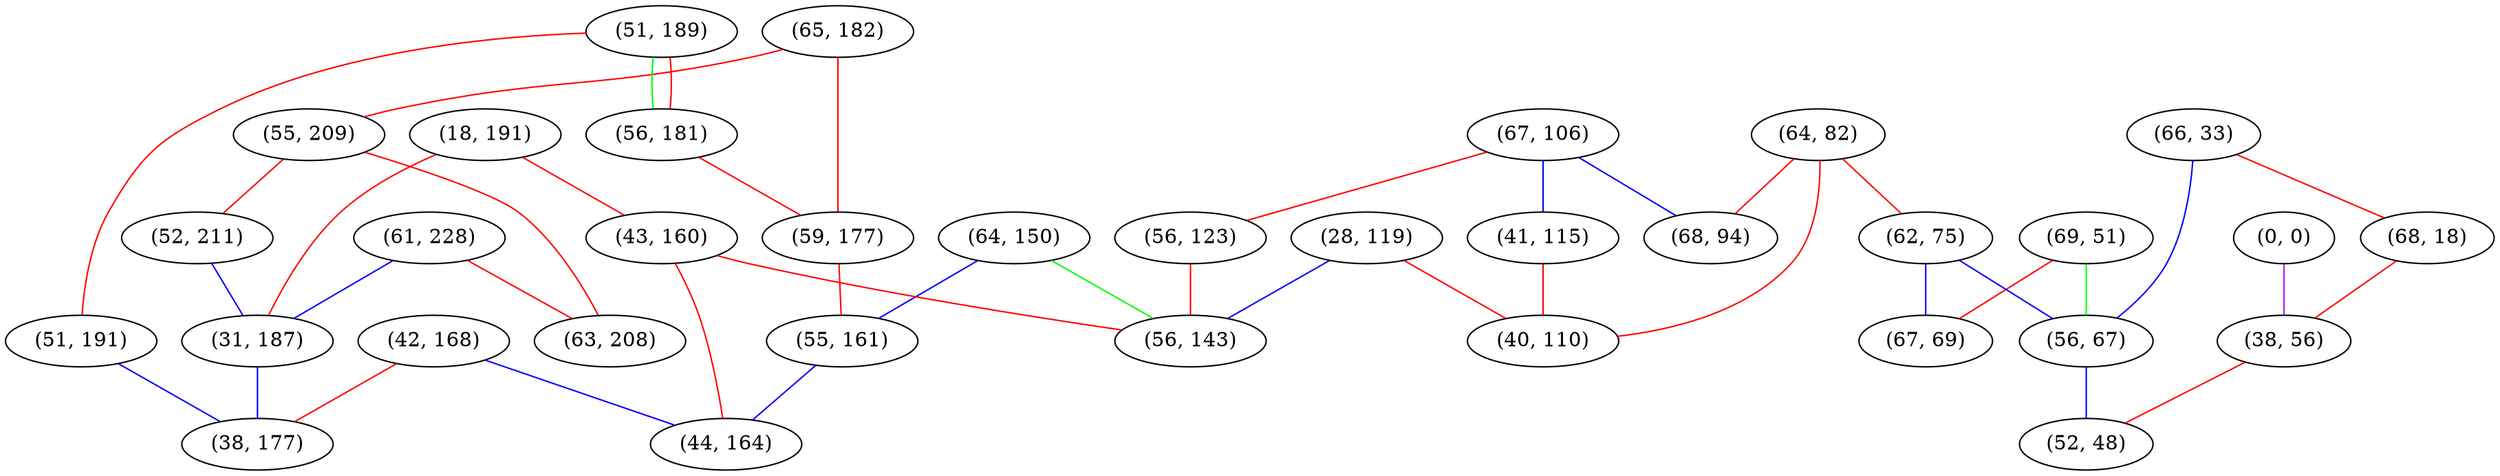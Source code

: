 graph "" {
"(64, 150)";
"(65, 182)";
"(55, 209)";
"(67, 106)";
"(18, 191)";
"(61, 228)";
"(42, 168)";
"(51, 189)";
"(56, 123)";
"(66, 33)";
"(69, 51)";
"(43, 160)";
"(52, 211)";
"(41, 115)";
"(56, 181)";
"(0, 0)";
"(51, 191)";
"(68, 18)";
"(28, 119)";
"(63, 208)";
"(64, 82)";
"(62, 75)";
"(31, 187)";
"(56, 67)";
"(59, 177)";
"(38, 56)";
"(55, 161)";
"(38, 177)";
"(67, 69)";
"(40, 110)";
"(56, 143)";
"(44, 164)";
"(68, 94)";
"(52, 48)";
"(64, 150)" -- "(56, 143)"  [color=green, key=0, weight=2];
"(64, 150)" -- "(55, 161)"  [color=blue, key=0, weight=3];
"(65, 182)" -- "(59, 177)"  [color=red, key=0, weight=1];
"(65, 182)" -- "(55, 209)"  [color=red, key=0, weight=1];
"(55, 209)" -- "(63, 208)"  [color=red, key=0, weight=1];
"(55, 209)" -- "(52, 211)"  [color=red, key=0, weight=1];
"(67, 106)" -- "(56, 123)"  [color=red, key=0, weight=1];
"(67, 106)" -- "(41, 115)"  [color=blue, key=0, weight=3];
"(67, 106)" -- "(68, 94)"  [color=blue, key=0, weight=3];
"(18, 191)" -- "(43, 160)"  [color=red, key=0, weight=1];
"(18, 191)" -- "(31, 187)"  [color=red, key=0, weight=1];
"(61, 228)" -- "(31, 187)"  [color=blue, key=0, weight=3];
"(61, 228)" -- "(63, 208)"  [color=red, key=0, weight=1];
"(42, 168)" -- "(38, 177)"  [color=red, key=0, weight=1];
"(42, 168)" -- "(44, 164)"  [color=blue, key=0, weight=3];
"(51, 189)" -- "(51, 191)"  [color=red, key=0, weight=1];
"(51, 189)" -- "(56, 181)"  [color=green, key=0, weight=2];
"(51, 189)" -- "(56, 181)"  [color=red, key=1, weight=1];
"(56, 123)" -- "(56, 143)"  [color=red, key=0, weight=1];
"(66, 33)" -- "(68, 18)"  [color=red, key=0, weight=1];
"(66, 33)" -- "(56, 67)"  [color=blue, key=0, weight=3];
"(69, 51)" -- "(56, 67)"  [color=green, key=0, weight=2];
"(69, 51)" -- "(67, 69)"  [color=red, key=0, weight=1];
"(43, 160)" -- "(44, 164)"  [color=red, key=0, weight=1];
"(43, 160)" -- "(56, 143)"  [color=red, key=0, weight=1];
"(52, 211)" -- "(31, 187)"  [color=blue, key=0, weight=3];
"(41, 115)" -- "(40, 110)"  [color=red, key=0, weight=1];
"(56, 181)" -- "(59, 177)"  [color=red, key=0, weight=1];
"(0, 0)" -- "(38, 56)"  [color=purple, key=0, weight=4];
"(51, 191)" -- "(38, 177)"  [color=blue, key=0, weight=3];
"(68, 18)" -- "(38, 56)"  [color=red, key=0, weight=1];
"(28, 119)" -- "(40, 110)"  [color=red, key=0, weight=1];
"(28, 119)" -- "(56, 143)"  [color=blue, key=0, weight=3];
"(64, 82)" -- "(62, 75)"  [color=red, key=0, weight=1];
"(64, 82)" -- "(40, 110)"  [color=red, key=0, weight=1];
"(64, 82)" -- "(68, 94)"  [color=red, key=0, weight=1];
"(62, 75)" -- "(56, 67)"  [color=blue, key=0, weight=3];
"(62, 75)" -- "(67, 69)"  [color=blue, key=0, weight=3];
"(31, 187)" -- "(38, 177)"  [color=blue, key=0, weight=3];
"(56, 67)" -- "(52, 48)"  [color=blue, key=0, weight=3];
"(59, 177)" -- "(55, 161)"  [color=red, key=0, weight=1];
"(38, 56)" -- "(52, 48)"  [color=red, key=0, weight=1];
"(55, 161)" -- "(44, 164)"  [color=blue, key=0, weight=3];
}
